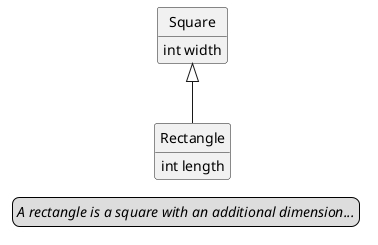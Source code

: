 @startuml

'-----------------------------------
' UML concepts illustrated
' JMB 2014
'-----------------------------------

hide circle
hide empty members
hide empty methods


class Square {
  int width
}

class Rectangle extends Square {
  int length
}

legend right
  <i>A rectangle is a square with an additional dimension...</i>
endlegend

@enduml
